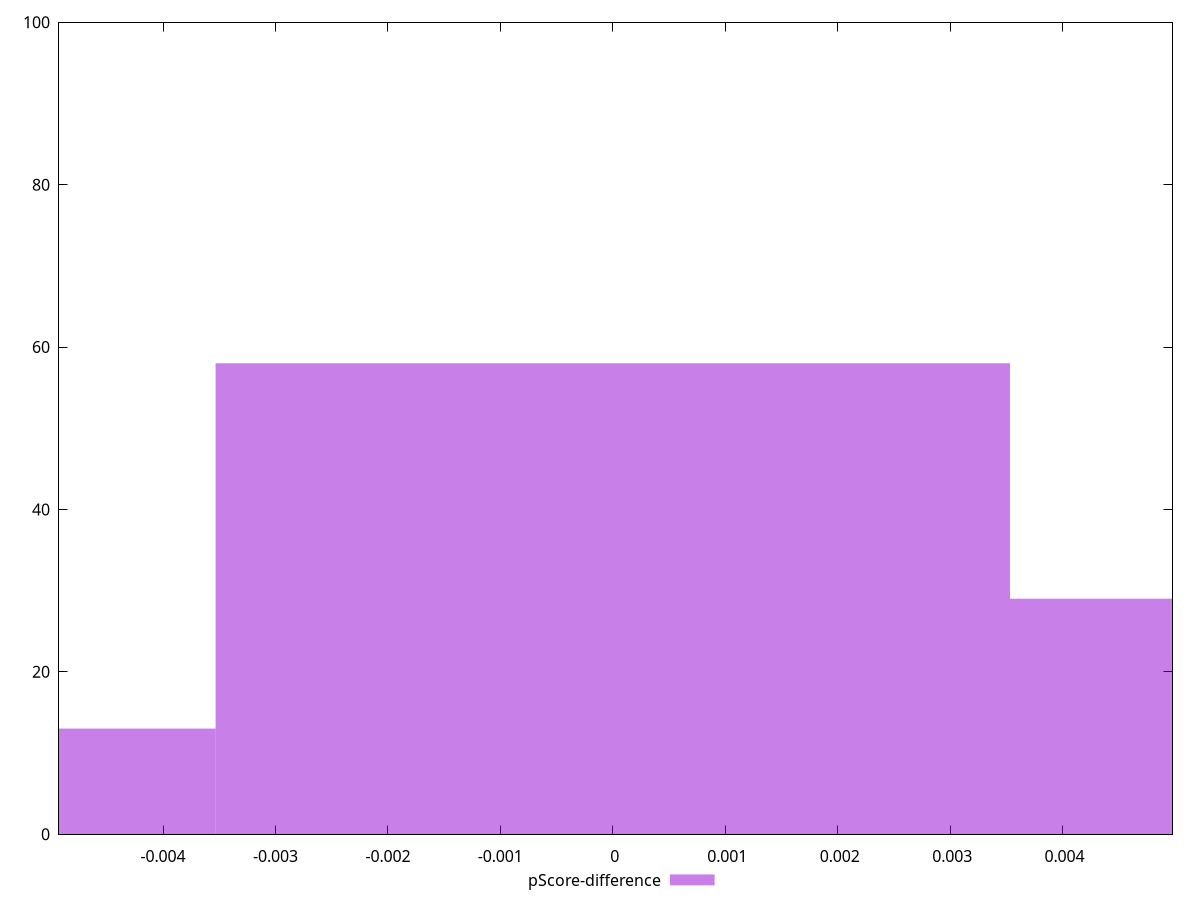 reset

$pScoreDifference <<EOF
0 58
-0.0070649284413590255 13
0.0070649284413590255 29
EOF

set key outside below
set boxwidth 0.0070649284413590255
set xrange [-0.004925258784630682:0.004977662870547794]
set yrange [0:100]
set trange [0:100]
set style fill transparent solid 0.5 noborder
set terminal svg size 640, 490 enhanced background rgb 'white'
set output "report_00015_2021-02-09T16-11-33.973Z/first-contentful-paint/samples/pages+cached+noadtech+nomedia+nocss/pScore-difference/histogram.svg"

plot $pScoreDifference title "pScore-difference" with boxes

reset
